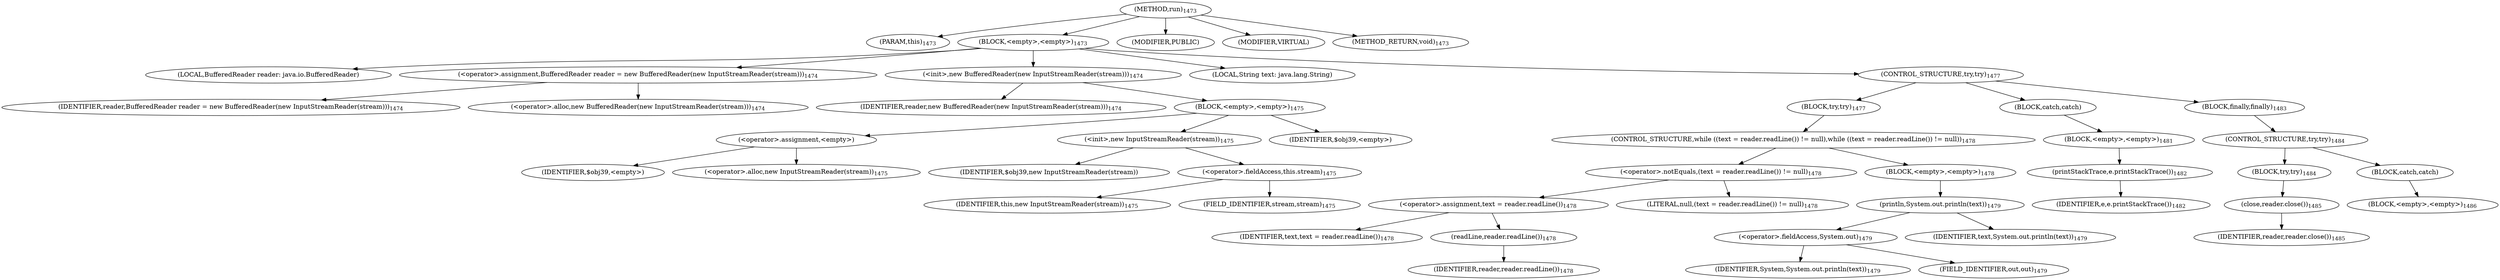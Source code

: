 digraph "run" {  
"3545" [label = <(METHOD,run)<SUB>1473</SUB>> ]
"3546" [label = <(PARAM,this)<SUB>1473</SUB>> ]
"3547" [label = <(BLOCK,&lt;empty&gt;,&lt;empty&gt;)<SUB>1473</SUB>> ]
"207" [label = <(LOCAL,BufferedReader reader: java.io.BufferedReader)> ]
"3548" [label = <(&lt;operator&gt;.assignment,BufferedReader reader = new BufferedReader(new InputStreamReader(stream)))<SUB>1474</SUB>> ]
"3549" [label = <(IDENTIFIER,reader,BufferedReader reader = new BufferedReader(new InputStreamReader(stream)))<SUB>1474</SUB>> ]
"3550" [label = <(&lt;operator&gt;.alloc,new BufferedReader(new InputStreamReader(stream)))<SUB>1474</SUB>> ]
"3551" [label = <(&lt;init&gt;,new BufferedReader(new InputStreamReader(stream)))<SUB>1474</SUB>> ]
"206" [label = <(IDENTIFIER,reader,new BufferedReader(new InputStreamReader(stream)))<SUB>1474</SUB>> ]
"3552" [label = <(BLOCK,&lt;empty&gt;,&lt;empty&gt;)<SUB>1475</SUB>> ]
"3553" [label = <(&lt;operator&gt;.assignment,&lt;empty&gt;)> ]
"3554" [label = <(IDENTIFIER,$obj39,&lt;empty&gt;)> ]
"3555" [label = <(&lt;operator&gt;.alloc,new InputStreamReader(stream))<SUB>1475</SUB>> ]
"3556" [label = <(&lt;init&gt;,new InputStreamReader(stream))<SUB>1475</SUB>> ]
"3557" [label = <(IDENTIFIER,$obj39,new InputStreamReader(stream))> ]
"3558" [label = <(&lt;operator&gt;.fieldAccess,this.stream)<SUB>1475</SUB>> ]
"3559" [label = <(IDENTIFIER,this,new InputStreamReader(stream))<SUB>1475</SUB>> ]
"3560" [label = <(FIELD_IDENTIFIER,stream,stream)<SUB>1475</SUB>> ]
"3561" [label = <(IDENTIFIER,$obj39,&lt;empty&gt;)> ]
"3562" [label = <(LOCAL,String text: java.lang.String)> ]
"3563" [label = <(CONTROL_STRUCTURE,try,try)<SUB>1477</SUB>> ]
"3564" [label = <(BLOCK,try,try)<SUB>1477</SUB>> ]
"3565" [label = <(CONTROL_STRUCTURE,while ((text = reader.readLine()) != null),while ((text = reader.readLine()) != null))<SUB>1478</SUB>> ]
"3566" [label = <(&lt;operator&gt;.notEquals,(text = reader.readLine()) != null)<SUB>1478</SUB>> ]
"3567" [label = <(&lt;operator&gt;.assignment,text = reader.readLine())<SUB>1478</SUB>> ]
"3568" [label = <(IDENTIFIER,text,text = reader.readLine())<SUB>1478</SUB>> ]
"3569" [label = <(readLine,reader.readLine())<SUB>1478</SUB>> ]
"3570" [label = <(IDENTIFIER,reader,reader.readLine())<SUB>1478</SUB>> ]
"3571" [label = <(LITERAL,null,(text = reader.readLine()) != null)<SUB>1478</SUB>> ]
"3572" [label = <(BLOCK,&lt;empty&gt;,&lt;empty&gt;)<SUB>1478</SUB>> ]
"3573" [label = <(println,System.out.println(text))<SUB>1479</SUB>> ]
"3574" [label = <(&lt;operator&gt;.fieldAccess,System.out)<SUB>1479</SUB>> ]
"3575" [label = <(IDENTIFIER,System,System.out.println(text))<SUB>1479</SUB>> ]
"3576" [label = <(FIELD_IDENTIFIER,out,out)<SUB>1479</SUB>> ]
"3577" [label = <(IDENTIFIER,text,System.out.println(text))<SUB>1479</SUB>> ]
"3578" [label = <(BLOCK,catch,catch)> ]
"3579" [label = <(BLOCK,&lt;empty&gt;,&lt;empty&gt;)<SUB>1481</SUB>> ]
"3580" [label = <(printStackTrace,e.printStackTrace())<SUB>1482</SUB>> ]
"3581" [label = <(IDENTIFIER,e,e.printStackTrace())<SUB>1482</SUB>> ]
"3582" [label = <(BLOCK,finally,finally)<SUB>1483</SUB>> ]
"3583" [label = <(CONTROL_STRUCTURE,try,try)<SUB>1484</SUB>> ]
"3584" [label = <(BLOCK,try,try)<SUB>1484</SUB>> ]
"3585" [label = <(close,reader.close())<SUB>1485</SUB>> ]
"3586" [label = <(IDENTIFIER,reader,reader.close())<SUB>1485</SUB>> ]
"3587" [label = <(BLOCK,catch,catch)> ]
"3588" [label = <(BLOCK,&lt;empty&gt;,&lt;empty&gt;)<SUB>1486</SUB>> ]
"3589" [label = <(MODIFIER,PUBLIC)> ]
"3590" [label = <(MODIFIER,VIRTUAL)> ]
"3591" [label = <(METHOD_RETURN,void)<SUB>1473</SUB>> ]
  "3545" -> "3546" 
  "3545" -> "3547" 
  "3545" -> "3589" 
  "3545" -> "3590" 
  "3545" -> "3591" 
  "3547" -> "207" 
  "3547" -> "3548" 
  "3547" -> "3551" 
  "3547" -> "3562" 
  "3547" -> "3563" 
  "3548" -> "3549" 
  "3548" -> "3550" 
  "3551" -> "206" 
  "3551" -> "3552" 
  "3552" -> "3553" 
  "3552" -> "3556" 
  "3552" -> "3561" 
  "3553" -> "3554" 
  "3553" -> "3555" 
  "3556" -> "3557" 
  "3556" -> "3558" 
  "3558" -> "3559" 
  "3558" -> "3560" 
  "3563" -> "3564" 
  "3563" -> "3578" 
  "3563" -> "3582" 
  "3564" -> "3565" 
  "3565" -> "3566" 
  "3565" -> "3572" 
  "3566" -> "3567" 
  "3566" -> "3571" 
  "3567" -> "3568" 
  "3567" -> "3569" 
  "3569" -> "3570" 
  "3572" -> "3573" 
  "3573" -> "3574" 
  "3573" -> "3577" 
  "3574" -> "3575" 
  "3574" -> "3576" 
  "3578" -> "3579" 
  "3579" -> "3580" 
  "3580" -> "3581" 
  "3582" -> "3583" 
  "3583" -> "3584" 
  "3583" -> "3587" 
  "3584" -> "3585" 
  "3585" -> "3586" 
  "3587" -> "3588" 
}
